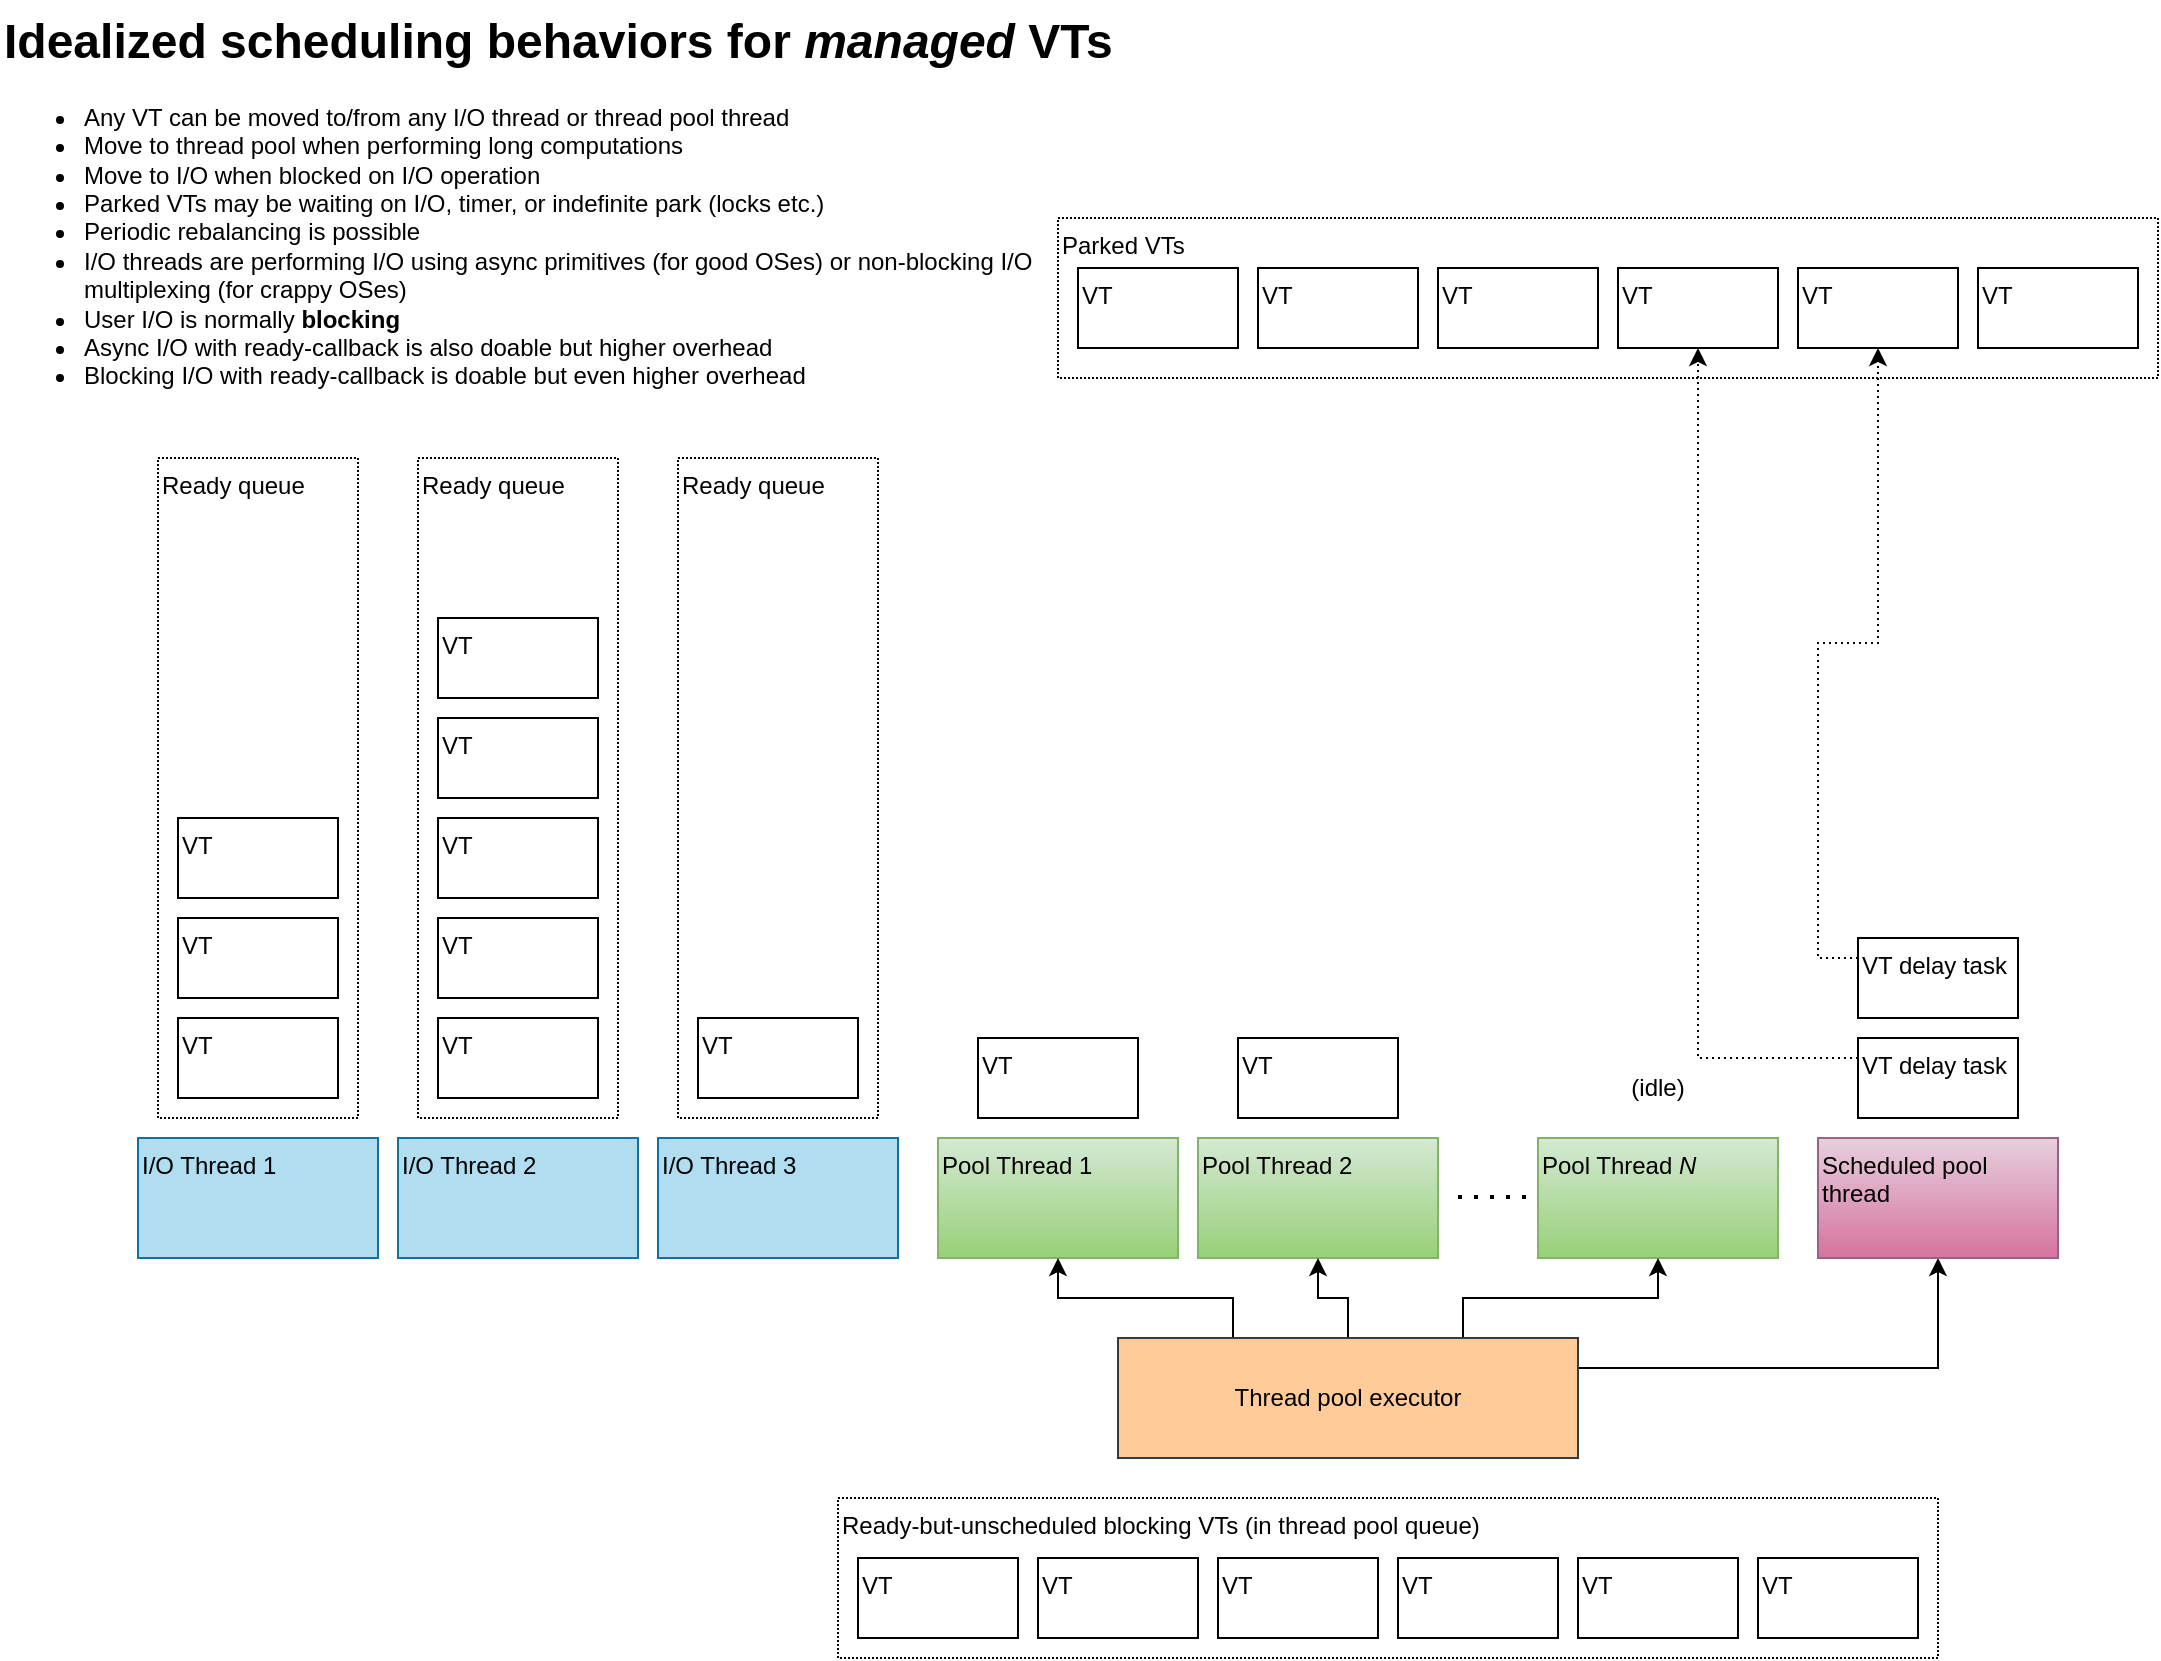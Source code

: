 <mxfile version="24.8.9">
  <diagram name="Page-1" id="0tlzPtYyGlVCA5kzO2vZ">
    <mxGraphModel dx="1129" dy="714" grid="1" gridSize="10" guides="1" tooltips="1" connect="1" arrows="1" fold="1" page="1" pageScale="1" pageWidth="1100" pageHeight="850" math="0" shadow="0">
      <root>
        <mxCell id="0" />
        <mxCell id="1" parent="0" />
        <mxCell id="18TU8dsRocirDvy_gIQX-27" value="Parked VTs" style="rounded=0;whiteSpace=wrap;html=1;fillColor=none;align=left;verticalAlign=top;dashed=1;dashPattern=1 1;" vertex="1" parent="1">
          <mxGeometry x="540" y="120" width="550" height="80" as="geometry" />
        </mxCell>
        <mxCell id="18TU8dsRocirDvy_gIQX-46" value="Ready queue" style="rounded=0;whiteSpace=wrap;html=1;fillColor=none;align=left;verticalAlign=top;dashed=1;dashPattern=1 1;" vertex="1" parent="1">
          <mxGeometry x="350" y="240" width="100" height="330" as="geometry" />
        </mxCell>
        <mxCell id="18TU8dsRocirDvy_gIQX-43" value="Ready queue" style="rounded=0;whiteSpace=wrap;html=1;fillColor=none;align=left;verticalAlign=top;dashed=1;dashPattern=1 1;" vertex="1" parent="1">
          <mxGeometry x="90" y="240" width="100" height="330" as="geometry" />
        </mxCell>
        <mxCell id="18TU8dsRocirDvy_gIQX-44" value="Ready queue" style="rounded=0;whiteSpace=wrap;html=1;fillColor=none;align=left;verticalAlign=top;dashed=1;dashPattern=1 1;" vertex="1" parent="1">
          <mxGeometry x="220" y="240" width="100" height="330" as="geometry" />
        </mxCell>
        <mxCell id="18TU8dsRocirDvy_gIQX-34" value="Ready-but-unscheduled blocking VTs (in thread pool queue)" style="rounded=0;whiteSpace=wrap;html=1;fillColor=none;align=left;verticalAlign=top;dashed=1;dashPattern=1 1;" vertex="1" parent="1">
          <mxGeometry x="430" y="760" width="550" height="80" as="geometry" />
        </mxCell>
        <mxCell id="18TU8dsRocirDvy_gIQX-1" value="VT" style="rounded=0;whiteSpace=wrap;html=1;fillColor=none;align=left;verticalAlign=top;" vertex="1" parent="1">
          <mxGeometry x="100" y="420" width="80" height="40" as="geometry" />
        </mxCell>
        <mxCell id="18TU8dsRocirDvy_gIQX-2" value="VT" style="rounded=0;whiteSpace=wrap;html=1;fillColor=none;align=left;verticalAlign=top;" vertex="1" parent="1">
          <mxGeometry x="100" y="470" width="80" height="40" as="geometry" />
        </mxCell>
        <mxCell id="18TU8dsRocirDvy_gIQX-3" value="VT" style="rounded=0;whiteSpace=wrap;html=1;fillColor=none;align=left;verticalAlign=top;" vertex="1" parent="1">
          <mxGeometry x="100" y="520" width="80" height="40" as="geometry" />
        </mxCell>
        <mxCell id="18TU8dsRocirDvy_gIQX-4" value="I/O Thread 1" style="rounded=0;whiteSpace=wrap;html=1;align=left;verticalAlign=top;fillColor=#b1ddf0;strokeColor=#10739e;" vertex="1" parent="1">
          <mxGeometry x="80" y="580" width="120" height="60" as="geometry" />
        </mxCell>
        <mxCell id="18TU8dsRocirDvy_gIQX-5" value="I/O Thread 2" style="rounded=0;whiteSpace=wrap;html=1;align=left;verticalAlign=top;fillColor=#b1ddf0;strokeColor=#10739e;" vertex="1" parent="1">
          <mxGeometry x="210" y="580" width="120" height="60" as="geometry" />
        </mxCell>
        <mxCell id="18TU8dsRocirDvy_gIQX-6" value="I/O Thread 3" style="rounded=0;whiteSpace=wrap;html=1;align=left;verticalAlign=top;fillColor=#b1ddf0;strokeColor=#10739e;" vertex="1" parent="1">
          <mxGeometry x="340" y="580" width="120" height="60" as="geometry" />
        </mxCell>
        <mxCell id="18TU8dsRocirDvy_gIQX-7" value="Pool Thread 1" style="rounded=0;whiteSpace=wrap;html=1;fillColor=#d5e8d4;gradientColor=#97d077;strokeColor=#82b366;align=left;verticalAlign=top;" vertex="1" parent="1">
          <mxGeometry x="480" y="580" width="120" height="60" as="geometry" />
        </mxCell>
        <mxCell id="18TU8dsRocirDvy_gIQX-8" value="Pool Thread 2" style="rounded=0;whiteSpace=wrap;html=1;fillColor=#d5e8d4;gradientColor=#97d077;strokeColor=#82b366;align=left;verticalAlign=top;" vertex="1" parent="1">
          <mxGeometry x="610" y="580" width="120" height="60" as="geometry" />
        </mxCell>
        <mxCell id="18TU8dsRocirDvy_gIQX-9" value="Pool Thread &lt;i&gt;N&lt;/i&gt;" style="rounded=0;whiteSpace=wrap;html=1;fillColor=#d5e8d4;gradientColor=#97d077;strokeColor=#82b366;align=left;verticalAlign=top;" vertex="1" parent="1">
          <mxGeometry x="780" y="580" width="120" height="60" as="geometry" />
        </mxCell>
        <mxCell id="18TU8dsRocirDvy_gIQX-10" value="" style="endArrow=none;dashed=1;html=1;dashPattern=1 3;strokeWidth=2;rounded=0;" edge="1" parent="1">
          <mxGeometry width="50" height="50" relative="1" as="geometry">
            <mxPoint x="740" y="609.5" as="sourcePoint" />
            <mxPoint x="780" y="609.5" as="targetPoint" />
          </mxGeometry>
        </mxCell>
        <mxCell id="18TU8dsRocirDvy_gIQX-13" value="VT" style="rounded=0;whiteSpace=wrap;html=1;fillColor=none;align=left;verticalAlign=top;" vertex="1" parent="1">
          <mxGeometry x="230" y="520" width="80" height="40" as="geometry" />
        </mxCell>
        <mxCell id="18TU8dsRocirDvy_gIQX-14" value="VT" style="rounded=0;whiteSpace=wrap;html=1;fillColor=none;align=left;verticalAlign=top;" vertex="1" parent="1">
          <mxGeometry x="230" y="470" width="80" height="40" as="geometry" />
        </mxCell>
        <mxCell id="18TU8dsRocirDvy_gIQX-15" value="VT" style="rounded=0;whiteSpace=wrap;html=1;fillColor=none;align=left;verticalAlign=top;" vertex="1" parent="1">
          <mxGeometry x="230" y="420" width="80" height="40" as="geometry" />
        </mxCell>
        <mxCell id="18TU8dsRocirDvy_gIQX-16" value="VT" style="rounded=0;whiteSpace=wrap;html=1;fillColor=none;align=left;verticalAlign=top;" vertex="1" parent="1">
          <mxGeometry x="230" y="370" width="80" height="40" as="geometry" />
        </mxCell>
        <mxCell id="18TU8dsRocirDvy_gIQX-17" value="VT" style="rounded=0;whiteSpace=wrap;html=1;fillColor=none;align=left;verticalAlign=top;" vertex="1" parent="1">
          <mxGeometry x="230" y="320" width="80" height="40" as="geometry" />
        </mxCell>
        <mxCell id="18TU8dsRocirDvy_gIQX-18" value="VT" style="rounded=0;whiteSpace=wrap;html=1;fillColor=none;align=left;verticalAlign=top;" vertex="1" parent="1">
          <mxGeometry x="500" y="530" width="80" height="40" as="geometry" />
        </mxCell>
        <mxCell id="18TU8dsRocirDvy_gIQX-20" value="VT" style="rounded=0;whiteSpace=wrap;html=1;fillColor=none;align=left;verticalAlign=top;" vertex="1" parent="1">
          <mxGeometry x="630" y="530" width="80" height="40" as="geometry" />
        </mxCell>
        <mxCell id="18TU8dsRocirDvy_gIQX-21" value="(idle)" style="text;html=1;align=center;verticalAlign=middle;whiteSpace=wrap;rounded=0;" vertex="1" parent="1">
          <mxGeometry x="810" y="540" width="60" height="30" as="geometry" />
        </mxCell>
        <mxCell id="18TU8dsRocirDvy_gIQX-23" style="edgeStyle=orthogonalEdgeStyle;rounded=0;orthogonalLoop=1;jettySize=auto;html=1;exitX=0.25;exitY=0;exitDx=0;exitDy=0;entryX=0.5;entryY=1;entryDx=0;entryDy=0;" edge="1" parent="1" source="18TU8dsRocirDvy_gIQX-22" target="18TU8dsRocirDvy_gIQX-7">
          <mxGeometry relative="1" as="geometry" />
        </mxCell>
        <mxCell id="18TU8dsRocirDvy_gIQX-24" style="edgeStyle=orthogonalEdgeStyle;rounded=0;orthogonalLoop=1;jettySize=auto;html=1;exitX=0.5;exitY=0;exitDx=0;exitDy=0;entryX=0.5;entryY=1;entryDx=0;entryDy=0;" edge="1" parent="1" source="18TU8dsRocirDvy_gIQX-22" target="18TU8dsRocirDvy_gIQX-8">
          <mxGeometry relative="1" as="geometry" />
        </mxCell>
        <mxCell id="18TU8dsRocirDvy_gIQX-25" style="edgeStyle=orthogonalEdgeStyle;rounded=0;orthogonalLoop=1;jettySize=auto;html=1;exitX=0.75;exitY=0;exitDx=0;exitDy=0;entryX=0.5;entryY=1;entryDx=0;entryDy=0;" edge="1" parent="1" source="18TU8dsRocirDvy_gIQX-22" target="18TU8dsRocirDvy_gIQX-9">
          <mxGeometry relative="1" as="geometry" />
        </mxCell>
        <mxCell id="18TU8dsRocirDvy_gIQX-49" style="edgeStyle=orthogonalEdgeStyle;rounded=0;orthogonalLoop=1;jettySize=auto;html=1;exitX=1;exitY=0.25;exitDx=0;exitDy=0;entryX=0.5;entryY=1;entryDx=0;entryDy=0;" edge="1" parent="1" source="18TU8dsRocirDvy_gIQX-22" target="18TU8dsRocirDvy_gIQX-48">
          <mxGeometry relative="1" as="geometry" />
        </mxCell>
        <mxCell id="18TU8dsRocirDvy_gIQX-22" value="Thread pool executor" style="rounded=0;whiteSpace=wrap;html=1;fillColor=#ffcc99;strokeColor=#36393d;" vertex="1" parent="1">
          <mxGeometry x="570" y="680" width="230" height="60" as="geometry" />
        </mxCell>
        <mxCell id="18TU8dsRocirDvy_gIQX-26" value="VT" style="rounded=0;whiteSpace=wrap;html=1;fillColor=none;align=left;verticalAlign=top;" vertex="1" parent="1">
          <mxGeometry x="550" y="145" width="80" height="40" as="geometry" />
        </mxCell>
        <mxCell id="18TU8dsRocirDvy_gIQX-28" value="VT" style="rounded=0;whiteSpace=wrap;html=1;fillColor=none;align=left;verticalAlign=top;" vertex="1" parent="1">
          <mxGeometry x="640" y="145" width="80" height="40" as="geometry" />
        </mxCell>
        <mxCell id="18TU8dsRocirDvy_gIQX-29" value="VT" style="rounded=0;whiteSpace=wrap;html=1;fillColor=none;align=left;verticalAlign=top;" vertex="1" parent="1">
          <mxGeometry x="730" y="145" width="80" height="40" as="geometry" />
        </mxCell>
        <mxCell id="18TU8dsRocirDvy_gIQX-30" value="VT" style="rounded=0;whiteSpace=wrap;html=1;fillColor=none;align=left;verticalAlign=top;" vertex="1" parent="1">
          <mxGeometry x="820" y="145" width="80" height="40" as="geometry" />
        </mxCell>
        <mxCell id="18TU8dsRocirDvy_gIQX-31" value="VT" style="rounded=0;whiteSpace=wrap;html=1;fillColor=none;align=left;verticalAlign=top;" vertex="1" parent="1">
          <mxGeometry x="910" y="145" width="80" height="40" as="geometry" />
        </mxCell>
        <mxCell id="18TU8dsRocirDvy_gIQX-32" value="VT" style="rounded=0;whiteSpace=wrap;html=1;fillColor=none;align=left;verticalAlign=top;" vertex="1" parent="1">
          <mxGeometry x="1000" y="145" width="80" height="40" as="geometry" />
        </mxCell>
        <mxCell id="18TU8dsRocirDvy_gIQX-33" value="VT" style="rounded=0;whiteSpace=wrap;html=1;fillColor=none;align=left;verticalAlign=top;" vertex="1" parent="1">
          <mxGeometry x="440" y="790" width="80" height="40" as="geometry" />
        </mxCell>
        <mxCell id="18TU8dsRocirDvy_gIQX-36" value="VT" style="rounded=0;whiteSpace=wrap;html=1;fillColor=none;align=left;verticalAlign=top;" vertex="1" parent="1">
          <mxGeometry x="530" y="790" width="80" height="40" as="geometry" />
        </mxCell>
        <mxCell id="18TU8dsRocirDvy_gIQX-37" value="VT" style="rounded=0;whiteSpace=wrap;html=1;fillColor=none;align=left;verticalAlign=top;" vertex="1" parent="1">
          <mxGeometry x="620" y="790" width="80" height="40" as="geometry" />
        </mxCell>
        <mxCell id="18TU8dsRocirDvy_gIQX-39" value="VT" style="rounded=0;whiteSpace=wrap;html=1;fillColor=none;align=left;verticalAlign=top;" vertex="1" parent="1">
          <mxGeometry x="710" y="790" width="80" height="40" as="geometry" />
        </mxCell>
        <mxCell id="18TU8dsRocirDvy_gIQX-40" value="VT" style="rounded=0;whiteSpace=wrap;html=1;fillColor=none;align=left;verticalAlign=top;" vertex="1" parent="1">
          <mxGeometry x="800" y="790" width="80" height="40" as="geometry" />
        </mxCell>
        <mxCell id="18TU8dsRocirDvy_gIQX-41" value="VT" style="rounded=0;whiteSpace=wrap;html=1;fillColor=none;align=left;verticalAlign=top;" vertex="1" parent="1">
          <mxGeometry x="890" y="790" width="80" height="40" as="geometry" />
        </mxCell>
        <mxCell id="18TU8dsRocirDvy_gIQX-47" value="&lt;h1 style=&quot;margin-top: 0px;&quot;&gt;Idealized scheduling behaviors for &lt;i&gt;managed&lt;/i&gt;&amp;nbsp;VTs&lt;/h1&gt;&lt;div&gt;&lt;ul&gt;&lt;li&gt;Any VT can be moved to/from any I/O thread or thread pool thread&lt;/li&gt;&lt;li&gt;Move to thread pool when performing long computations&lt;/li&gt;&lt;li&gt;Move to I/O when blocked on I/O operation&lt;/li&gt;&lt;li&gt;Parked VTs may be waiting on I/O, timer, or indefinite park (locks etc.)&lt;/li&gt;&lt;li&gt;Periodic rebalancing is possible&lt;/li&gt;&lt;li&gt;I/O threads are performing I/O using async primitives (for good OSes) or non-blocking I/O multiplexing (for crappy OSes)&lt;/li&gt;&lt;li&gt;User I/O is normally &lt;b&gt;blocking&lt;/b&gt;&lt;/li&gt;&lt;li&gt;Async I/O with ready-callback is also doable but higher overhead&lt;/li&gt;&lt;li&gt;Blocking I/O with ready-callback is doable but even higher overhead&lt;/li&gt;&lt;/ul&gt;&lt;/div&gt;" style="text;html=1;whiteSpace=wrap;overflow=hidden;rounded=0;" vertex="1" parent="1">
          <mxGeometry x="11" y="11" width="569" height="210" as="geometry" />
        </mxCell>
        <mxCell id="18TU8dsRocirDvy_gIQX-48" value="Scheduled pool thread" style="rounded=0;whiteSpace=wrap;html=1;fillColor=#e6d0de;gradientColor=#d5739d;strokeColor=#996185;align=left;verticalAlign=top;" vertex="1" parent="1">
          <mxGeometry x="920" y="580" width="120" height="60" as="geometry" />
        </mxCell>
        <mxCell id="18TU8dsRocirDvy_gIQX-51" style="edgeStyle=orthogonalEdgeStyle;rounded=0;orthogonalLoop=1;jettySize=auto;html=1;exitX=0;exitY=0.25;exitDx=0;exitDy=0;entryX=0.5;entryY=1;entryDx=0;entryDy=0;dashed=1;dashPattern=1 2;" edge="1" parent="1" source="18TU8dsRocirDvy_gIQX-50" target="18TU8dsRocirDvy_gIQX-30">
          <mxGeometry relative="1" as="geometry" />
        </mxCell>
        <mxCell id="18TU8dsRocirDvy_gIQX-50" value="VT delay task" style="rounded=0;whiteSpace=wrap;html=1;fillColor=none;align=left;verticalAlign=top;" vertex="1" parent="1">
          <mxGeometry x="940" y="530" width="80" height="40" as="geometry" />
        </mxCell>
        <mxCell id="18TU8dsRocirDvy_gIQX-53" style="edgeStyle=orthogonalEdgeStyle;rounded=0;orthogonalLoop=1;jettySize=auto;html=1;exitX=0;exitY=0.25;exitDx=0;exitDy=0;entryX=0.5;entryY=1;entryDx=0;entryDy=0;dashed=1;dashPattern=1 2;" edge="1" parent="1" source="18TU8dsRocirDvy_gIQX-52" target="18TU8dsRocirDvy_gIQX-31">
          <mxGeometry relative="1" as="geometry" />
        </mxCell>
        <mxCell id="18TU8dsRocirDvy_gIQX-52" value="VT delay task" style="rounded=0;whiteSpace=wrap;html=1;fillColor=none;align=left;verticalAlign=top;" vertex="1" parent="1">
          <mxGeometry x="940" y="480" width="80" height="40" as="geometry" />
        </mxCell>
        <mxCell id="18TU8dsRocirDvy_gIQX-54" value="VT" style="rounded=0;whiteSpace=wrap;html=1;fillColor=none;align=left;verticalAlign=top;" vertex="1" parent="1">
          <mxGeometry x="360" y="520" width="80" height="40" as="geometry" />
        </mxCell>
      </root>
    </mxGraphModel>
  </diagram>
</mxfile>
